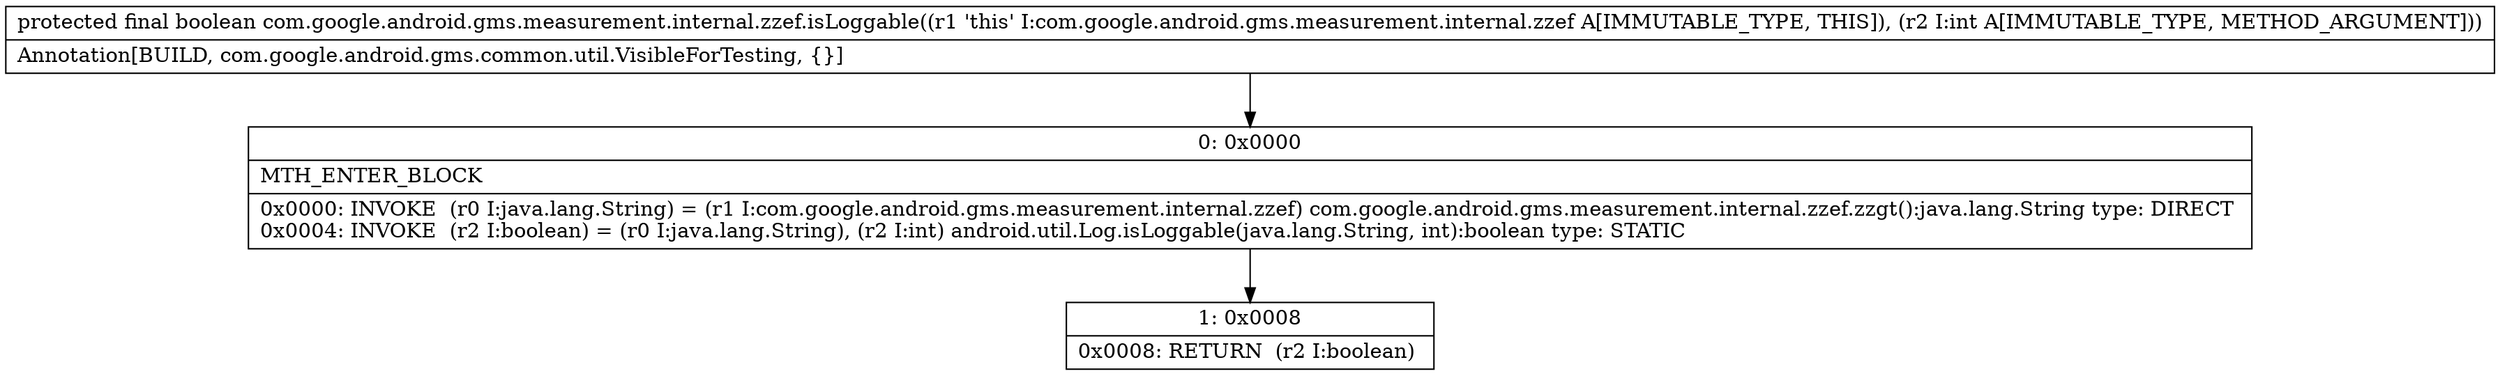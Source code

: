 digraph "CFG forcom.google.android.gms.measurement.internal.zzef.isLoggable(I)Z" {
Node_0 [shape=record,label="{0\:\ 0x0000|MTH_ENTER_BLOCK\l|0x0000: INVOKE  (r0 I:java.lang.String) = (r1 I:com.google.android.gms.measurement.internal.zzef) com.google.android.gms.measurement.internal.zzef.zzgt():java.lang.String type: DIRECT \l0x0004: INVOKE  (r2 I:boolean) = (r0 I:java.lang.String), (r2 I:int) android.util.Log.isLoggable(java.lang.String, int):boolean type: STATIC \l}"];
Node_1 [shape=record,label="{1\:\ 0x0008|0x0008: RETURN  (r2 I:boolean) \l}"];
MethodNode[shape=record,label="{protected final boolean com.google.android.gms.measurement.internal.zzef.isLoggable((r1 'this' I:com.google.android.gms.measurement.internal.zzef A[IMMUTABLE_TYPE, THIS]), (r2 I:int A[IMMUTABLE_TYPE, METHOD_ARGUMENT]))  | Annotation[BUILD, com.google.android.gms.common.util.VisibleForTesting, \{\}]\l}"];
MethodNode -> Node_0;
Node_0 -> Node_1;
}

